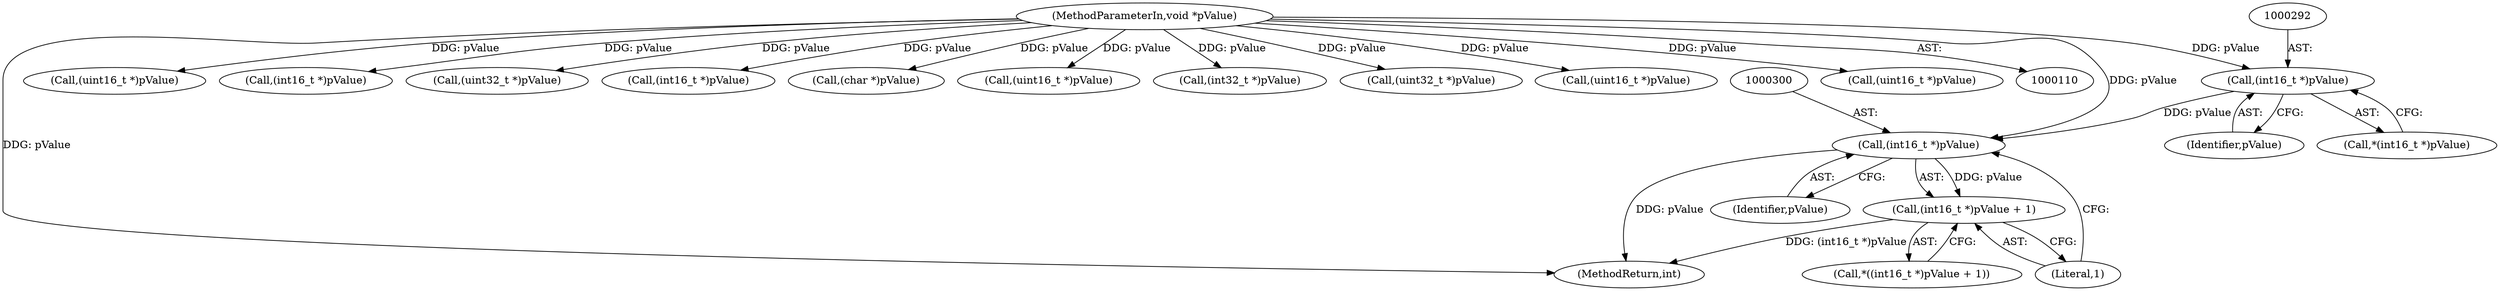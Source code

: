 digraph "0_Android_321ea5257e37c8edb26e66fe4ee78cca4cd915fe@pointer" {
"1000291" [label="(Call,(int16_t *)pValue)"];
"1000114" [label="(MethodParameterIn,void *pValue)"];
"1000299" [label="(Call,(int16_t *)pValue)"];
"1000298" [label="(Call,(int16_t *)pValue + 1)"];
"1000297" [label="(Call,*((int16_t *)pValue + 1))"];
"1000434" [label="(Call,(uint16_t *)pValue)"];
"1000337" [label="(Call,(int16_t *)pValue)"];
"1000422" [label="(Call,(uint32_t *)pValue)"];
"1000290" [label="(Call,*(int16_t *)pValue)"];
"1000532" [label="(Call,(int16_t *)pValue)"];
"1000500" [label="(Call,(char *)pValue)"];
"1000293" [label="(Identifier,pValue)"];
"1000281" [label="(Call,(uint16_t *)pValue)"];
"1000378" [label="(Call,(int32_t *)pValue)"];
"1000291" [label="(Call,(int16_t *)pValue)"];
"1000299" [label="(Call,(int16_t *)pValue)"];
"1000302" [label="(Literal,1)"];
"1000418" [label="(Call,(uint32_t *)pValue)"];
"1000446" [label="(Call,(uint16_t *)pValue)"];
"1000114" [label="(MethodParameterIn,void *pValue)"];
"1000586" [label="(MethodReturn,int)"];
"1000301" [label="(Identifier,pValue)"];
"1000298" [label="(Call,(int16_t *)pValue + 1)"];
"1000457" [label="(Call,(uint16_t *)pValue)"];
"1000291" -> "1000290"  [label="AST: "];
"1000291" -> "1000293"  [label="CFG: "];
"1000292" -> "1000291"  [label="AST: "];
"1000293" -> "1000291"  [label="AST: "];
"1000290" -> "1000291"  [label="CFG: "];
"1000114" -> "1000291"  [label="DDG: pValue"];
"1000291" -> "1000299"  [label="DDG: pValue"];
"1000114" -> "1000110"  [label="AST: "];
"1000114" -> "1000586"  [label="DDG: pValue"];
"1000114" -> "1000281"  [label="DDG: pValue"];
"1000114" -> "1000299"  [label="DDG: pValue"];
"1000114" -> "1000337"  [label="DDG: pValue"];
"1000114" -> "1000378"  [label="DDG: pValue"];
"1000114" -> "1000418"  [label="DDG: pValue"];
"1000114" -> "1000422"  [label="DDG: pValue"];
"1000114" -> "1000434"  [label="DDG: pValue"];
"1000114" -> "1000446"  [label="DDG: pValue"];
"1000114" -> "1000457"  [label="DDG: pValue"];
"1000114" -> "1000500"  [label="DDG: pValue"];
"1000114" -> "1000532"  [label="DDG: pValue"];
"1000299" -> "1000298"  [label="AST: "];
"1000299" -> "1000301"  [label="CFG: "];
"1000300" -> "1000299"  [label="AST: "];
"1000301" -> "1000299"  [label="AST: "];
"1000302" -> "1000299"  [label="CFG: "];
"1000299" -> "1000586"  [label="DDG: pValue"];
"1000299" -> "1000298"  [label="DDG: pValue"];
"1000298" -> "1000297"  [label="AST: "];
"1000298" -> "1000302"  [label="CFG: "];
"1000302" -> "1000298"  [label="AST: "];
"1000297" -> "1000298"  [label="CFG: "];
"1000298" -> "1000586"  [label="DDG: (int16_t *)pValue"];
}
